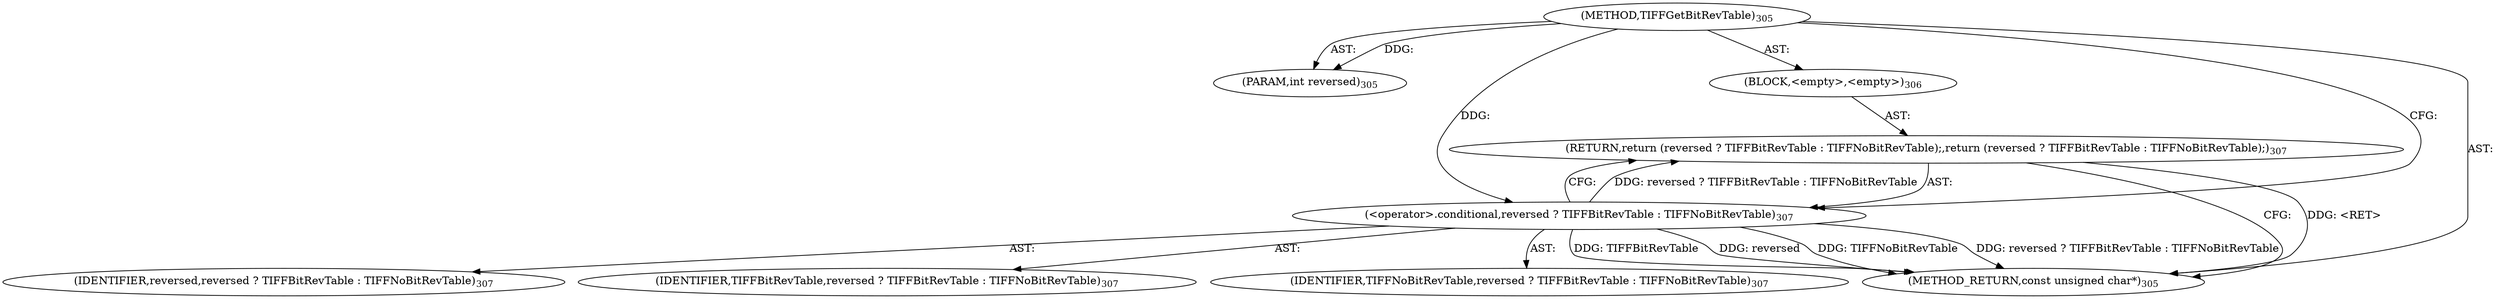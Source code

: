 digraph "TIFFGetBitRevTable" {  
"35494" [label = <(METHOD,TIFFGetBitRevTable)<SUB>305</SUB>> ]
"35495" [label = <(PARAM,int reversed)<SUB>305</SUB>> ]
"35496" [label = <(BLOCK,&lt;empty&gt;,&lt;empty&gt;)<SUB>306</SUB>> ]
"35497" [label = <(RETURN,return (reversed ? TIFFBitRevTable : TIFFNoBitRevTable);,return (reversed ? TIFFBitRevTable : TIFFNoBitRevTable);)<SUB>307</SUB>> ]
"35498" [label = <(&lt;operator&gt;.conditional,reversed ? TIFFBitRevTable : TIFFNoBitRevTable)<SUB>307</SUB>> ]
"35499" [label = <(IDENTIFIER,reversed,reversed ? TIFFBitRevTable : TIFFNoBitRevTable)<SUB>307</SUB>> ]
"35500" [label = <(IDENTIFIER,TIFFBitRevTable,reversed ? TIFFBitRevTable : TIFFNoBitRevTable)<SUB>307</SUB>> ]
"35501" [label = <(IDENTIFIER,TIFFNoBitRevTable,reversed ? TIFFBitRevTable : TIFFNoBitRevTable)<SUB>307</SUB>> ]
"35502" [label = <(METHOD_RETURN,const unsigned char*)<SUB>305</SUB>> ]
  "35494" -> "35495"  [ label = "AST: "] 
  "35494" -> "35496"  [ label = "AST: "] 
  "35494" -> "35502"  [ label = "AST: "] 
  "35496" -> "35497"  [ label = "AST: "] 
  "35497" -> "35498"  [ label = "AST: "] 
  "35498" -> "35499"  [ label = "AST: "] 
  "35498" -> "35500"  [ label = "AST: "] 
  "35498" -> "35501"  [ label = "AST: "] 
  "35497" -> "35502"  [ label = "CFG: "] 
  "35498" -> "35497"  [ label = "CFG: "] 
  "35494" -> "35498"  [ label = "CFG: "] 
  "35497" -> "35502"  [ label = "DDG: &lt;RET&gt;"] 
  "35498" -> "35502"  [ label = "DDG: reversed"] 
  "35498" -> "35502"  [ label = "DDG: TIFFNoBitRevTable"] 
  "35498" -> "35502"  [ label = "DDG: reversed ? TIFFBitRevTable : TIFFNoBitRevTable"] 
  "35498" -> "35502"  [ label = "DDG: TIFFBitRevTable"] 
  "35494" -> "35495"  [ label = "DDG: "] 
  "35498" -> "35497"  [ label = "DDG: reversed ? TIFFBitRevTable : TIFFNoBitRevTable"] 
  "35494" -> "35498"  [ label = "DDG: "] 
}
